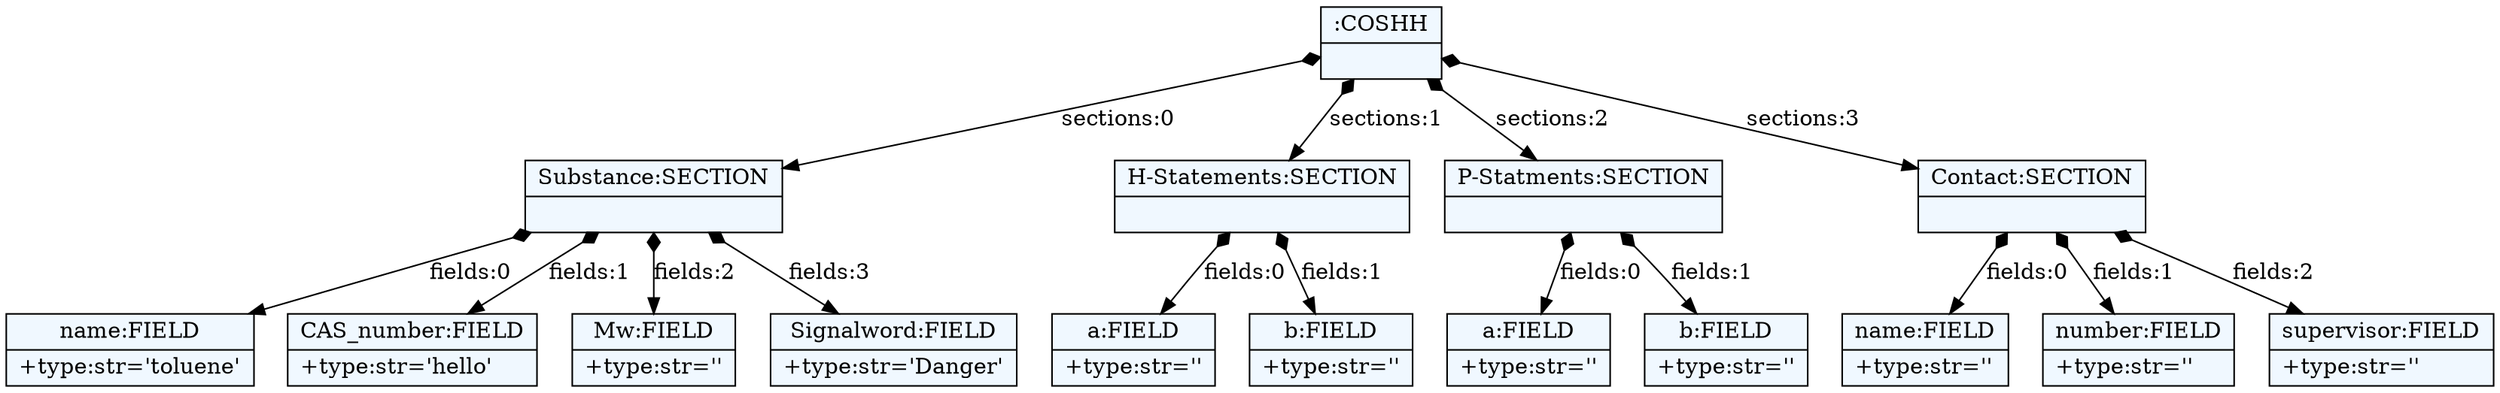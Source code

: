 
    digraph xtext {
    fontname = "Bitstream Vera Sans"
    fontsize = 8
    node[
        shape=record,
        style=filled,
        fillcolor=aliceblue
    ]
    nodesep = 0.3
    edge[dir=black,arrowtail=empty]


770063951576 -> 770063989840 [label="sections:0" arrowtail=diamond dir=both]
770063989840 -> 770064038376 [label="fields:0" arrowtail=diamond dir=both]
770064038376[label="{name:FIELD|+type:str='toluene'\l}"]
770063989840 -> 770064070248 [label="fields:1" arrowtail=diamond dir=both]
770064070248[label="{CAS_number:FIELD|+type:str='hello'\l}"]
770063989840 -> 770064069128 [label="fields:2" arrowtail=diamond dir=both]
770064069128[label="{Mw:FIELD|+type:str=''\l}"]
770063989840 -> 770064070304 [label="fields:3" arrowtail=diamond dir=both]
770064070304[label="{Signalword:FIELD|+type:str='Danger'\l}"]
770063989840[label="{Substance:SECTION|}"]
770063951576 -> 770063989896 [label="sections:1" arrowtail=diamond dir=both]
770063989896 -> 770064071816 [label="fields:0" arrowtail=diamond dir=both]
770064071816[label="{a:FIELD|+type:str=''\l}"]
770063989896 -> 770064071872 [label="fields:1" arrowtail=diamond dir=both]
770064071872[label="{b:FIELD|+type:str=''\l}"]
770063989896[label="{H-Statements:SECTION|}"]
770063951576 -> 770064038432 [label="sections:2" arrowtail=diamond dir=both]
770064038432 -> 770064071984 [label="fields:0" arrowtail=diamond dir=both]
770064071984[label="{a:FIELD|+type:str=''\l}"]
770064038432 -> 770064071928 [label="fields:1" arrowtail=diamond dir=both]
770064071928[label="{b:FIELD|+type:str=''\l}"]
770064038432[label="{P-Statments:SECTION|}"]
770063951576 -> 770064070192 [label="sections:3" arrowtail=diamond dir=both]
770064070192 -> 770064072096 [label="fields:0" arrowtail=diamond dir=both]
770064072096[label="{name:FIELD|+type:str=''\l}"]
770064070192 -> 770064072264 [label="fields:1" arrowtail=diamond dir=both]
770064072264[label="{number:FIELD|+type:str=''\l}"]
770064070192 -> 770064072376 [label="fields:2" arrowtail=diamond dir=both]
770064072376[label="{supervisor:FIELD|+type:str=''\l}"]
770064070192[label="{Contact:SECTION|}"]
770063951576[label="{:COSHH|}"]

}
